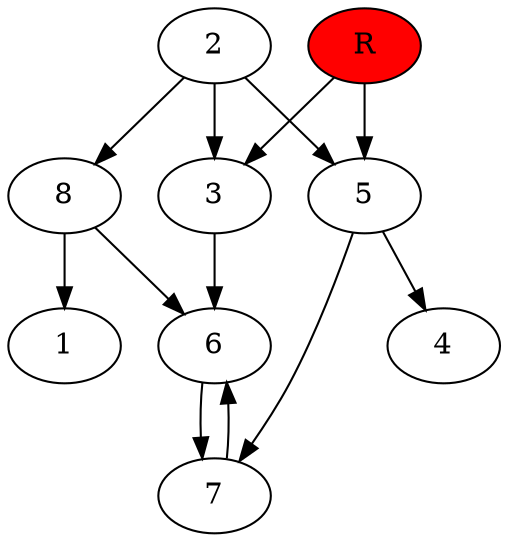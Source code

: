 digraph prb63840 {
	1
	2
	3
	4
	5
	6
	7
	8
	R [fillcolor="#ff0000" style=filled]
	2 -> 3
	2 -> 5
	2 -> 8
	3 -> 6
	5 -> 4
	5 -> 7
	6 -> 7
	7 -> 6
	8 -> 1
	8 -> 6
	R -> 3
	R -> 5
}
